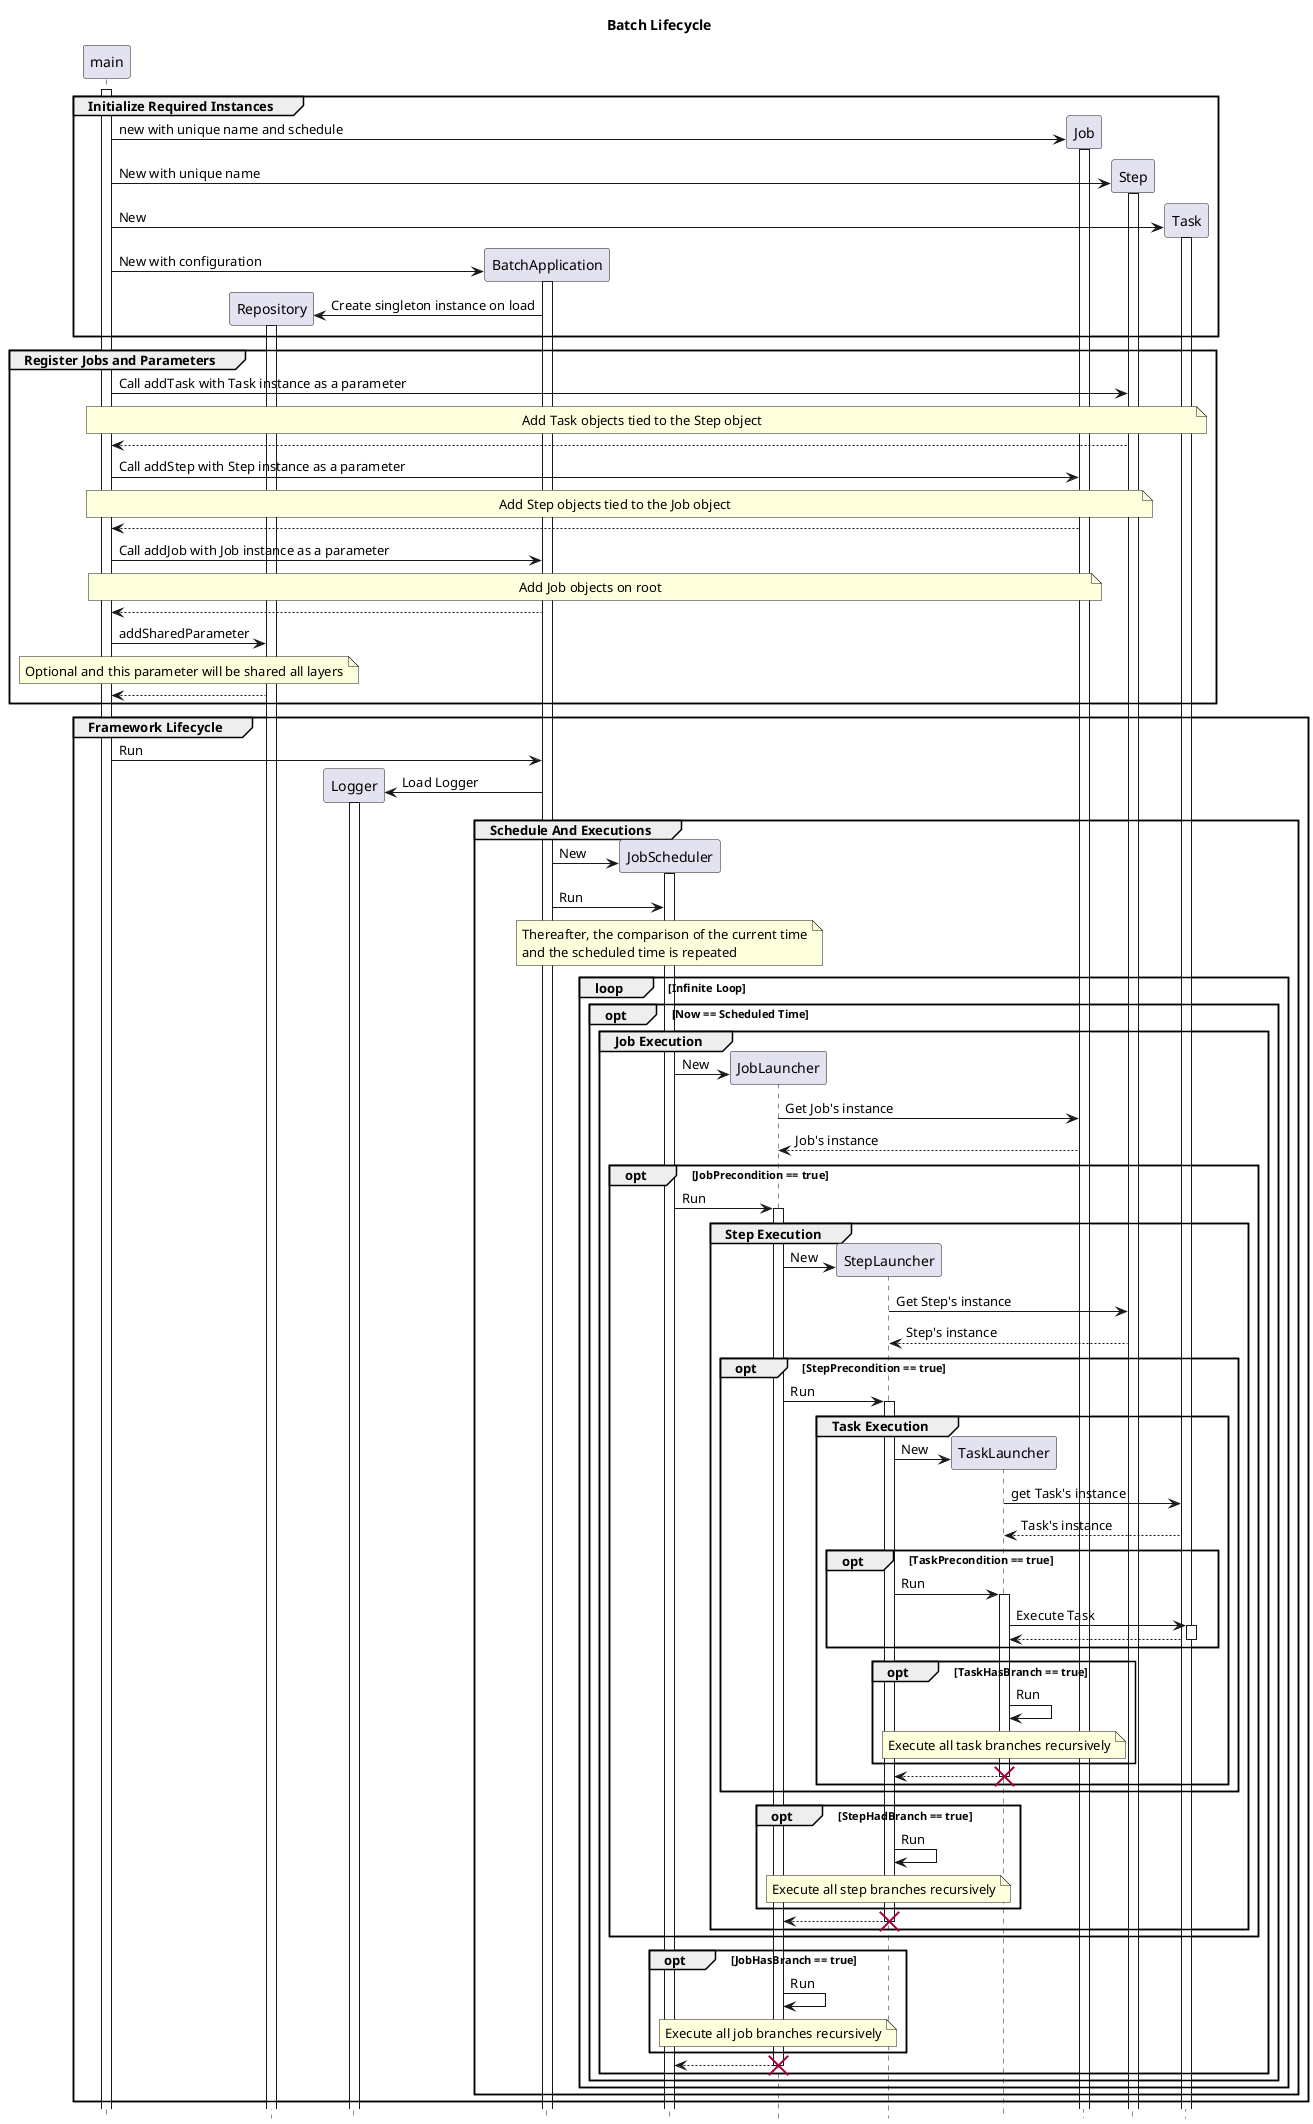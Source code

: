 @startuml Batch Lifecycle
title Batch Lifecycle

hide footbox
participant main
participant Repository
participant Logger
participant BatchApplication
participant JobScheduler
participant JobLauncher
participant StepLauncher
participant TaskLauncher
participant Job
participant Step
participant Task

activate main

group Initialize Required Instances
    create Job
    main -> Job: new with unique name and schedule
    activate Job
    create Step
    main -> Step: New with unique name
    activate Step

    create Task
    main -> Task: New
    activate Task

    create BatchApplication
    main -> BatchApplication: New with configuration
    activate BatchApplication

    create Repository
    BatchApplication -> Repository: Create singleton instance on load
    activate Repository
end

group Register Jobs and Parameters
    main -> Step: Call addTask with Task instance as a parameter
    note over main, Task: Add Task objects tied to the Step object
    main <-- Step

    main -> Job: Call addStep with Step instance as a parameter
    note over main, Step: Add Step objects tied to the Job object
    main <-- Job

    main -> BatchApplication: Call addJob with Job instance as a parameter
    note over main, Job: Add Job objects on root
    main <-- BatchApplication

    main -> Repository: addSharedParameter
    note over main, Repository: Optional and this parameter will be shared all layers
    main <-- Repository
end

group Framework Lifecycle
    main -> BatchApplication: Run

    create Logger
    BatchApplication -> Logger: Load Logger
    activate Logger

    group Schedule And Executions
        create JobScheduler
        BatchApplication -> JobScheduler: New
        activate JobScheduler

        BatchApplication -> JobScheduler: Run
        note over JobScheduler
            Thereafter, the comparison of the current time
            and the scheduled time is repeated
        end note

        loop Infinite Loop
            opt Now == Scheduled Time
                group Job Execution
                    create JobLauncher
                    JobScheduler -> JobLauncher: New
                    JobLauncher -> Job: Get Job's instance
                    JobLauncher <-- Job: Job's instance

                    opt JobPrecondition == true
                        JobScheduler -> JobLauncher: Run

                        activate JobLauncher

                        group Step Execution
                            create StepLauncher
                            JobLauncher -> StepLauncher: New
                            StepLauncher -> Step: Get Step's instance
                            StepLauncher <-- Step: Step's instance

                            opt StepPrecondition == true
                                JobLauncher -> StepLauncher: Run
                                activate StepLauncher

                                group Task Execution
                                    create TaskLauncher
                                    StepLauncher -> TaskLauncher: New
                                    TaskLauncher -> Task: get Task's instance
                                    TaskLauncher <-- Task: Task's instance

                                    opt TaskPrecondition == true
                                        StepLauncher -> TaskLauncher: Run
                                        activate TaskLauncher
                                        TaskLauncher -> Task: Execute Task
                                        activate Task
                                        TaskLauncher <-- Task
                                        deactivate Task
                                    end

                                    opt TaskHasBranch == true
                                        TaskLauncher -> TaskLauncher: Run
                                        note over TaskLauncher: Execute all task branches recursively
                                    end
                                                                                                        StepLauncher <-- TaskLauncher
                                    deactivate TaskLauncher
                                    destroy TaskLauncher
                                end
                            end

                            opt StepHadBranch == true
                                StepLauncher -> StepLauncher: Run
                                note over StepLauncher: Execute all step branches recursively
                            end

                            JobLauncher <-- StepLauncher
                            deactivate StepLauncher
                            destroy StepLauncher
                        end
                    end

                    opt JobHasBranch == true
                        JobLauncher -> JobLauncher: Run
                        note over JobLauncher: Execute all job branches recursively
                    end

                    JobScheduler <-- JobLauncher
                    deactivate JobLauncher
                    destroy JobLauncher
                end
            end
        end
    end
end
@enduml
